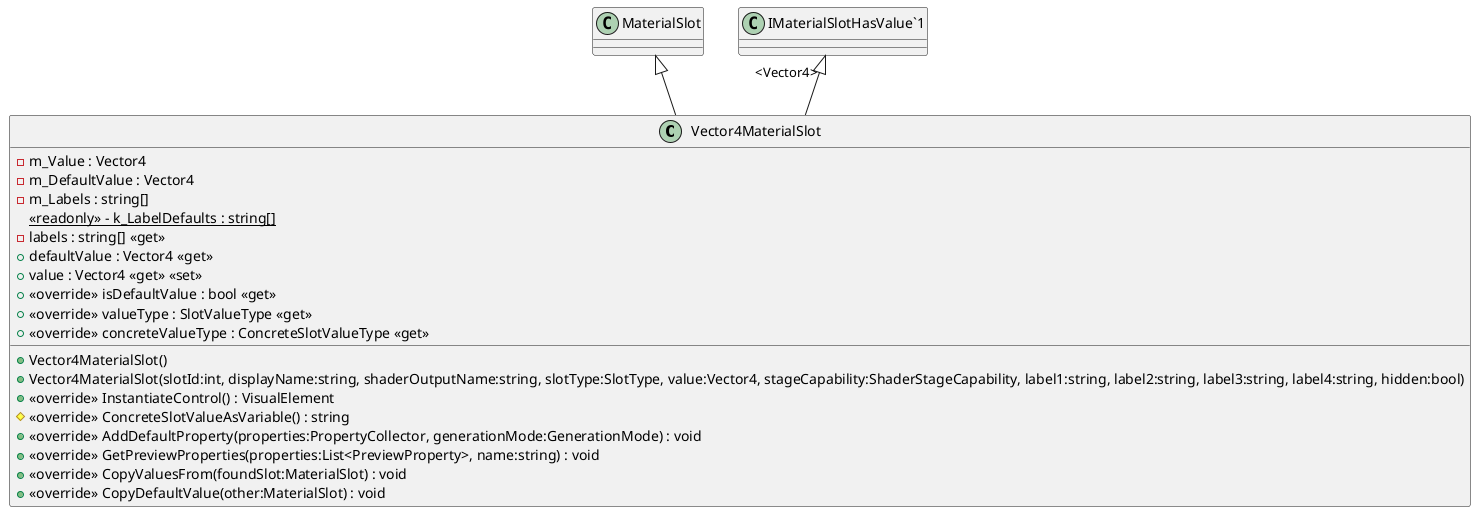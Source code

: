 @startuml
class Vector4MaterialSlot {
    - m_Value : Vector4
    - m_DefaultValue : Vector4
    - m_Labels : string[]
    {static} <<readonly>> - k_LabelDefaults : string[]
    - labels : string[] <<get>>
    + Vector4MaterialSlot()
    + Vector4MaterialSlot(slotId:int, displayName:string, shaderOutputName:string, slotType:SlotType, value:Vector4, stageCapability:ShaderStageCapability, label1:string, label2:string, label3:string, label4:string, hidden:bool)
    + defaultValue : Vector4 <<get>>
    + value : Vector4 <<get>> <<set>>
    + <<override>> isDefaultValue : bool <<get>>
    + <<override>> InstantiateControl() : VisualElement
    # <<override>> ConcreteSlotValueAsVariable() : string
    + <<override>> AddDefaultProperty(properties:PropertyCollector, generationMode:GenerationMode) : void
    + <<override>> GetPreviewProperties(properties:List<PreviewProperty>, name:string) : void
    + <<override>> valueType : SlotValueType <<get>>
    + <<override>> concreteValueType : ConcreteSlotValueType <<get>>
    + <<override>> CopyValuesFrom(foundSlot:MaterialSlot) : void
    + <<override>> CopyDefaultValue(other:MaterialSlot) : void
}
MaterialSlot <|-- Vector4MaterialSlot
"IMaterialSlotHasValue`1" "<Vector4>" <|-- Vector4MaterialSlot
@enduml
